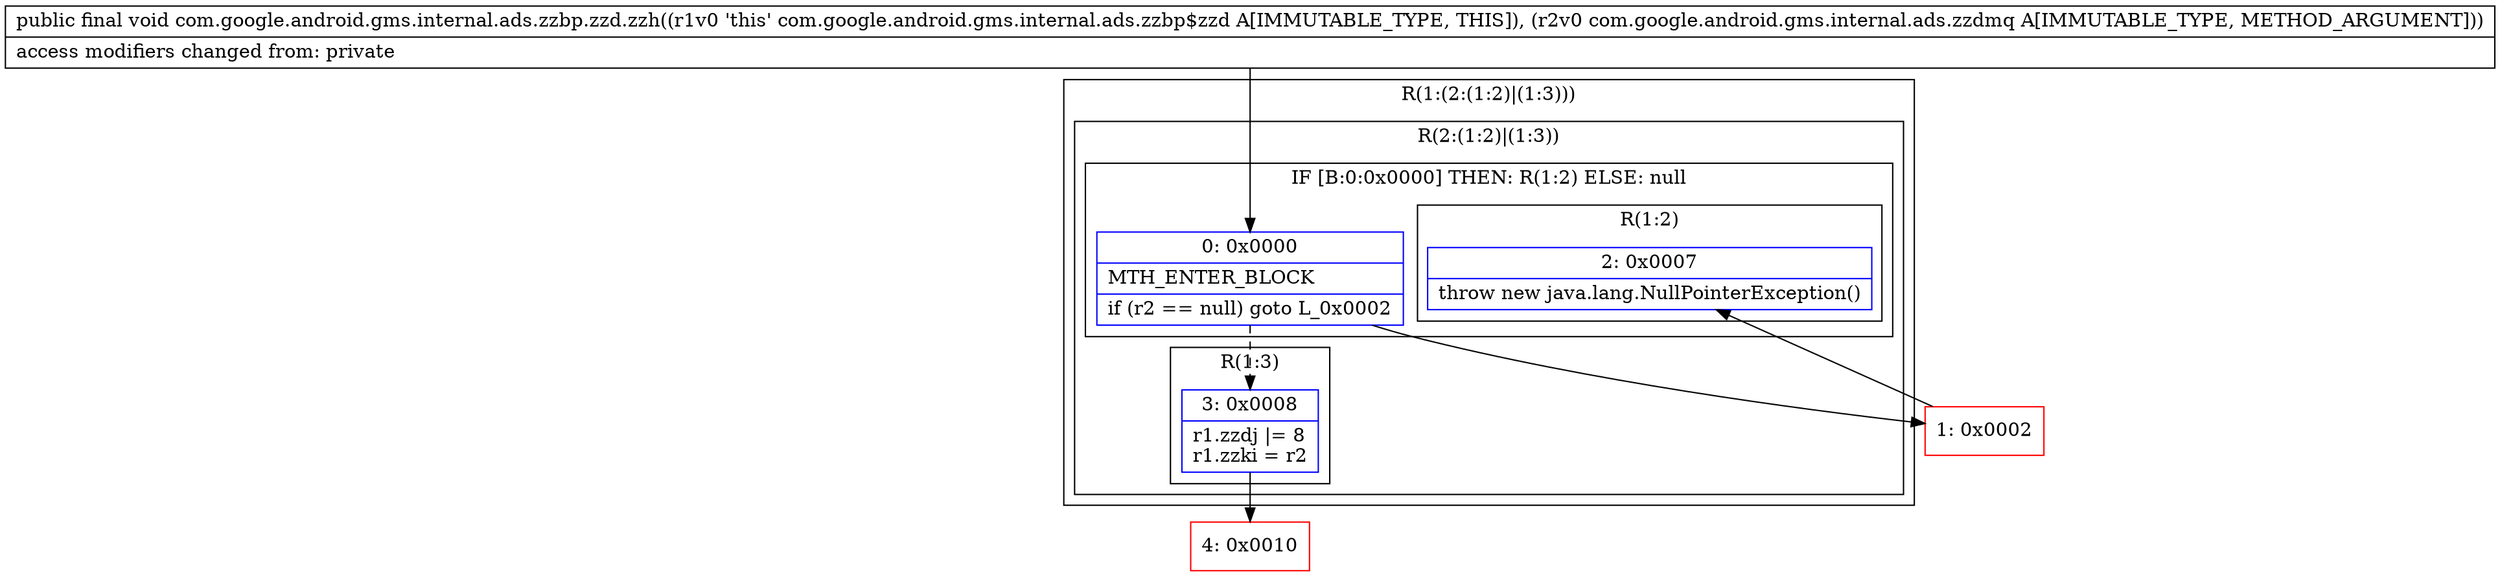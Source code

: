 digraph "CFG forcom.google.android.gms.internal.ads.zzbp.zzd.zzh(Lcom\/google\/android\/gms\/internal\/ads\/zzdmq;)V" {
subgraph cluster_Region_1579832304 {
label = "R(1:(2:(1:2)|(1:3)))";
node [shape=record,color=blue];
subgraph cluster_Region_487507422 {
label = "R(2:(1:2)|(1:3))";
node [shape=record,color=blue];
subgraph cluster_IfRegion_1535620043 {
label = "IF [B:0:0x0000] THEN: R(1:2) ELSE: null";
node [shape=record,color=blue];
Node_0 [shape=record,label="{0\:\ 0x0000|MTH_ENTER_BLOCK\l|if (r2 == null) goto L_0x0002\l}"];
subgraph cluster_Region_1183197891 {
label = "R(1:2)";
node [shape=record,color=blue];
Node_2 [shape=record,label="{2\:\ 0x0007|throw new java.lang.NullPointerException()\l}"];
}
}
subgraph cluster_Region_1254052912 {
label = "R(1:3)";
node [shape=record,color=blue];
Node_3 [shape=record,label="{3\:\ 0x0008|r1.zzdj \|= 8\lr1.zzki = r2\l}"];
}
}
}
Node_1 [shape=record,color=red,label="{1\:\ 0x0002}"];
Node_4 [shape=record,color=red,label="{4\:\ 0x0010}"];
MethodNode[shape=record,label="{public final void com.google.android.gms.internal.ads.zzbp.zzd.zzh((r1v0 'this' com.google.android.gms.internal.ads.zzbp$zzd A[IMMUTABLE_TYPE, THIS]), (r2v0 com.google.android.gms.internal.ads.zzdmq A[IMMUTABLE_TYPE, METHOD_ARGUMENT]))  | access modifiers changed from: private\l}"];
MethodNode -> Node_0;
Node_0 -> Node_1;
Node_0 -> Node_3[style=dashed];
Node_3 -> Node_4;
Node_1 -> Node_2;
}

